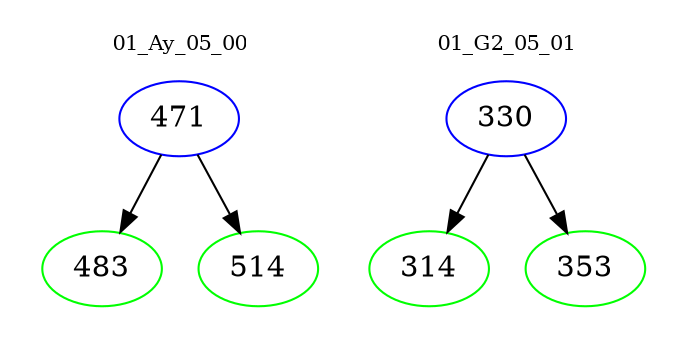 digraph{
subgraph cluster_0 {
color = white
label = "01_Ay_05_00";
fontsize=10;
T0_471 [label="471", color="blue"]
T0_471 -> T0_483 [color="black"]
T0_483 [label="483", color="green"]
T0_471 -> T0_514 [color="black"]
T0_514 [label="514", color="green"]
}
subgraph cluster_1 {
color = white
label = "01_G2_05_01";
fontsize=10;
T1_330 [label="330", color="blue"]
T1_330 -> T1_314 [color="black"]
T1_314 [label="314", color="green"]
T1_330 -> T1_353 [color="black"]
T1_353 [label="353", color="green"]
}
}
